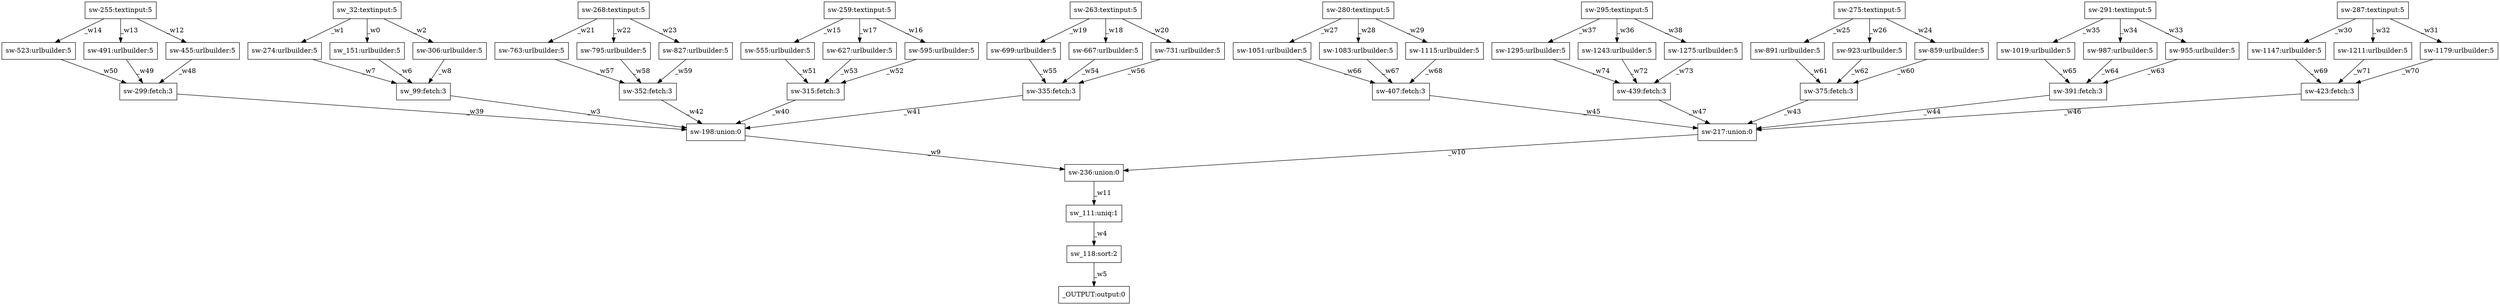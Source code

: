 digraph test1 { node [shape=box] "sw-280" [label="sw-280:textinput:5"];"sw-291" [label="sw-291:textinput:5"];"sw-891" [label="sw-891:urlbuilder:5"];"sw-268" [label="sw-268:textinput:5"];"sw_99" [label="sw_99:fetch:3"];"sw-255" [label="sw-255:textinput:5"];"sw-555" [label="sw-555:urlbuilder:5"];"sw-1147" [label="sw-1147:urlbuilder:5"];"sw-439" [label="sw-439:fetch:3"];"sw-259" [label="sw-259:textinput:5"];"sw-1019" [label="sw-1019:urlbuilder:5"];"sw-1211" [label="sw-1211:urlbuilder:5"];"sw-987" [label="sw-987:urlbuilder:5"];"sw-352" [label="sw-352:fetch:3"];"sw_118" [label="sw_118:sort:2"];"sw-1051" [label="sw-1051:urlbuilder:5"];"sw-315" [label="sw-315:fetch:3"];"sw-1083" [label="sw-1083:urlbuilder:5"];"sw-523" [label="sw-523:urlbuilder:5"];"sw-1179" [label="sw-1179:urlbuilder:5"];"sw-217" [label="sw-217:union:0"];"sw_32" [label="sw_32:textinput:5"];"sw-491" [label="sw-491:urlbuilder:5"];"sw-335" [label="sw-335:fetch:3"];"sw-1295" [label="sw-1295:urlbuilder:5"];"sw-1115" [label="sw-1115:urlbuilder:5"];"_OUTPUT" [label="_OUTPUT:output:0"];"sw-407" [label="sw-407:fetch:3"];"sw-287" [label="sw-287:textinput:5"];"sw-274" [label="sw-274:urlbuilder:5"];"sw_151" [label="sw_151:urlbuilder:5"];"sw-375" [label="sw-375:fetch:3"];"sw-923" [label="sw-923:urlbuilder:5"];"sw-699" [label="sw-699:urlbuilder:5"];"sw-306" [label="sw-306:urlbuilder:5"];"sw-955" [label="sw-955:urlbuilder:5"];"sw-763" [label="sw-763:urlbuilder:5"];"sw_111" [label="sw_111:uniq:1"];"sw-295" [label="sw-295:textinput:5"];"sw-1243" [label="sw-1243:urlbuilder:5"];"sw-236" [label="sw-236:union:0"];"sw-627" [label="sw-627:urlbuilder:5"];"sw-667" [label="sw-667:urlbuilder:5"];"sw-731" [label="sw-731:urlbuilder:5"];"sw-455" [label="sw-455:urlbuilder:5"];"sw-1275" [label="sw-1275:urlbuilder:5"];"sw-263" [label="sw-263:textinput:5"];"sw-595" [label="sw-595:urlbuilder:5"];"sw-795" [label="sw-795:urlbuilder:5"];"sw-275" [label="sw-275:textinput:5"];"sw-827" [label="sw-827:urlbuilder:5"];"sw-299" [label="sw-299:fetch:3"];"sw-859" [label="sw-859:urlbuilder:5"];"sw-391" [label="sw-391:fetch:3"];"sw-423" [label="sw-423:fetch:3"];"sw-198" [label="sw-198:union:0"];"sw_32" -> "sw_151" [label="_w0"];"sw_32" -> "sw-274" [label="_w1"];"sw_32" -> "sw-306" [label="_w2"];"sw_99" -> "sw-198" [label="_w3"];"sw_111" -> "sw_118" [label="_w4"];"sw_118" -> "_OUTPUT" [label="_w5"];"sw_151" -> "sw_99" [label="_w6"];"sw-274" -> "sw_99" [label="_w7"];"sw-306" -> "sw_99" [label="_w8"];"sw-198" -> "sw-236" [label="_w9"];"sw-217" -> "sw-236" [label="_w10"];"sw-236" -> "sw_111" [label="_w11"];"sw-255" -> "sw-455" [label="_w12"];"sw-255" -> "sw-491" [label="_w13"];"sw-255" -> "sw-523" [label="_w14"];"sw-259" -> "sw-555" [label="_w15"];"sw-259" -> "sw-595" [label="_w16"];"sw-259" -> "sw-627" [label="_w17"];"sw-263" -> "sw-667" [label="_w18"];"sw-263" -> "sw-699" [label="_w19"];"sw-263" -> "sw-731" [label="_w20"];"sw-268" -> "sw-763" [label="_w21"];"sw-268" -> "sw-795" [label="_w22"];"sw-268" -> "sw-827" [label="_w23"];"sw-275" -> "sw-859" [label="_w24"];"sw-275" -> "sw-891" [label="_w25"];"sw-275" -> "sw-923" [label="_w26"];"sw-280" -> "sw-1051" [label="_w27"];"sw-280" -> "sw-1083" [label="_w28"];"sw-280" -> "sw-1115" [label="_w29"];"sw-287" -> "sw-1147" [label="_w30"];"sw-287" -> "sw-1179" [label="_w31"];"sw-287" -> "sw-1211" [label="_w32"];"sw-291" -> "sw-955" [label="_w33"];"sw-291" -> "sw-987" [label="_w34"];"sw-291" -> "sw-1019" [label="_w35"];"sw-295" -> "sw-1243" [label="_w36"];"sw-295" -> "sw-1295" [label="_w37"];"sw-295" -> "sw-1275" [label="_w38"];"sw-299" -> "sw-198" [label="_w39"];"sw-315" -> "sw-198" [label="_w40"];"sw-335" -> "sw-198" [label="_w41"];"sw-352" -> "sw-198" [label="_w42"];"sw-375" -> "sw-217" [label="_w43"];"sw-391" -> "sw-217" [label="_w44"];"sw-407" -> "sw-217" [label="_w45"];"sw-423" -> "sw-217" [label="_w46"];"sw-439" -> "sw-217" [label="_w47"];"sw-455" -> "sw-299" [label="_w48"];"sw-491" -> "sw-299" [label="_w49"];"sw-523" -> "sw-299" [label="_w50"];"sw-555" -> "sw-315" [label="_w51"];"sw-595" -> "sw-315" [label="_w52"];"sw-627" -> "sw-315" [label="_w53"];"sw-667" -> "sw-335" [label="_w54"];"sw-699" -> "sw-335" [label="_w55"];"sw-731" -> "sw-335" [label="_w56"];"sw-763" -> "sw-352" [label="_w57"];"sw-795" -> "sw-352" [label="_w58"];"sw-827" -> "sw-352" [label="_w59"];"sw-859" -> "sw-375" [label="_w60"];"sw-891" -> "sw-375" [label="_w61"];"sw-923" -> "sw-375" [label="_w62"];"sw-955" -> "sw-391" [label="_w63"];"sw-987" -> "sw-391" [label="_w64"];"sw-1019" -> "sw-391" [label="_w65"];"sw-1051" -> "sw-407" [label="_w66"];"sw-1083" -> "sw-407" [label="_w67"];"sw-1115" -> "sw-407" [label="_w68"];"sw-1147" -> "sw-423" [label="_w69"];"sw-1179" -> "sw-423" [label="_w70"];"sw-1211" -> "sw-423" [label="_w71"];"sw-1243" -> "sw-439" [label="_w72"];"sw-1275" -> "sw-439" [label="_w73"];"sw-1295" -> "sw-439" [label="_w74"];}
